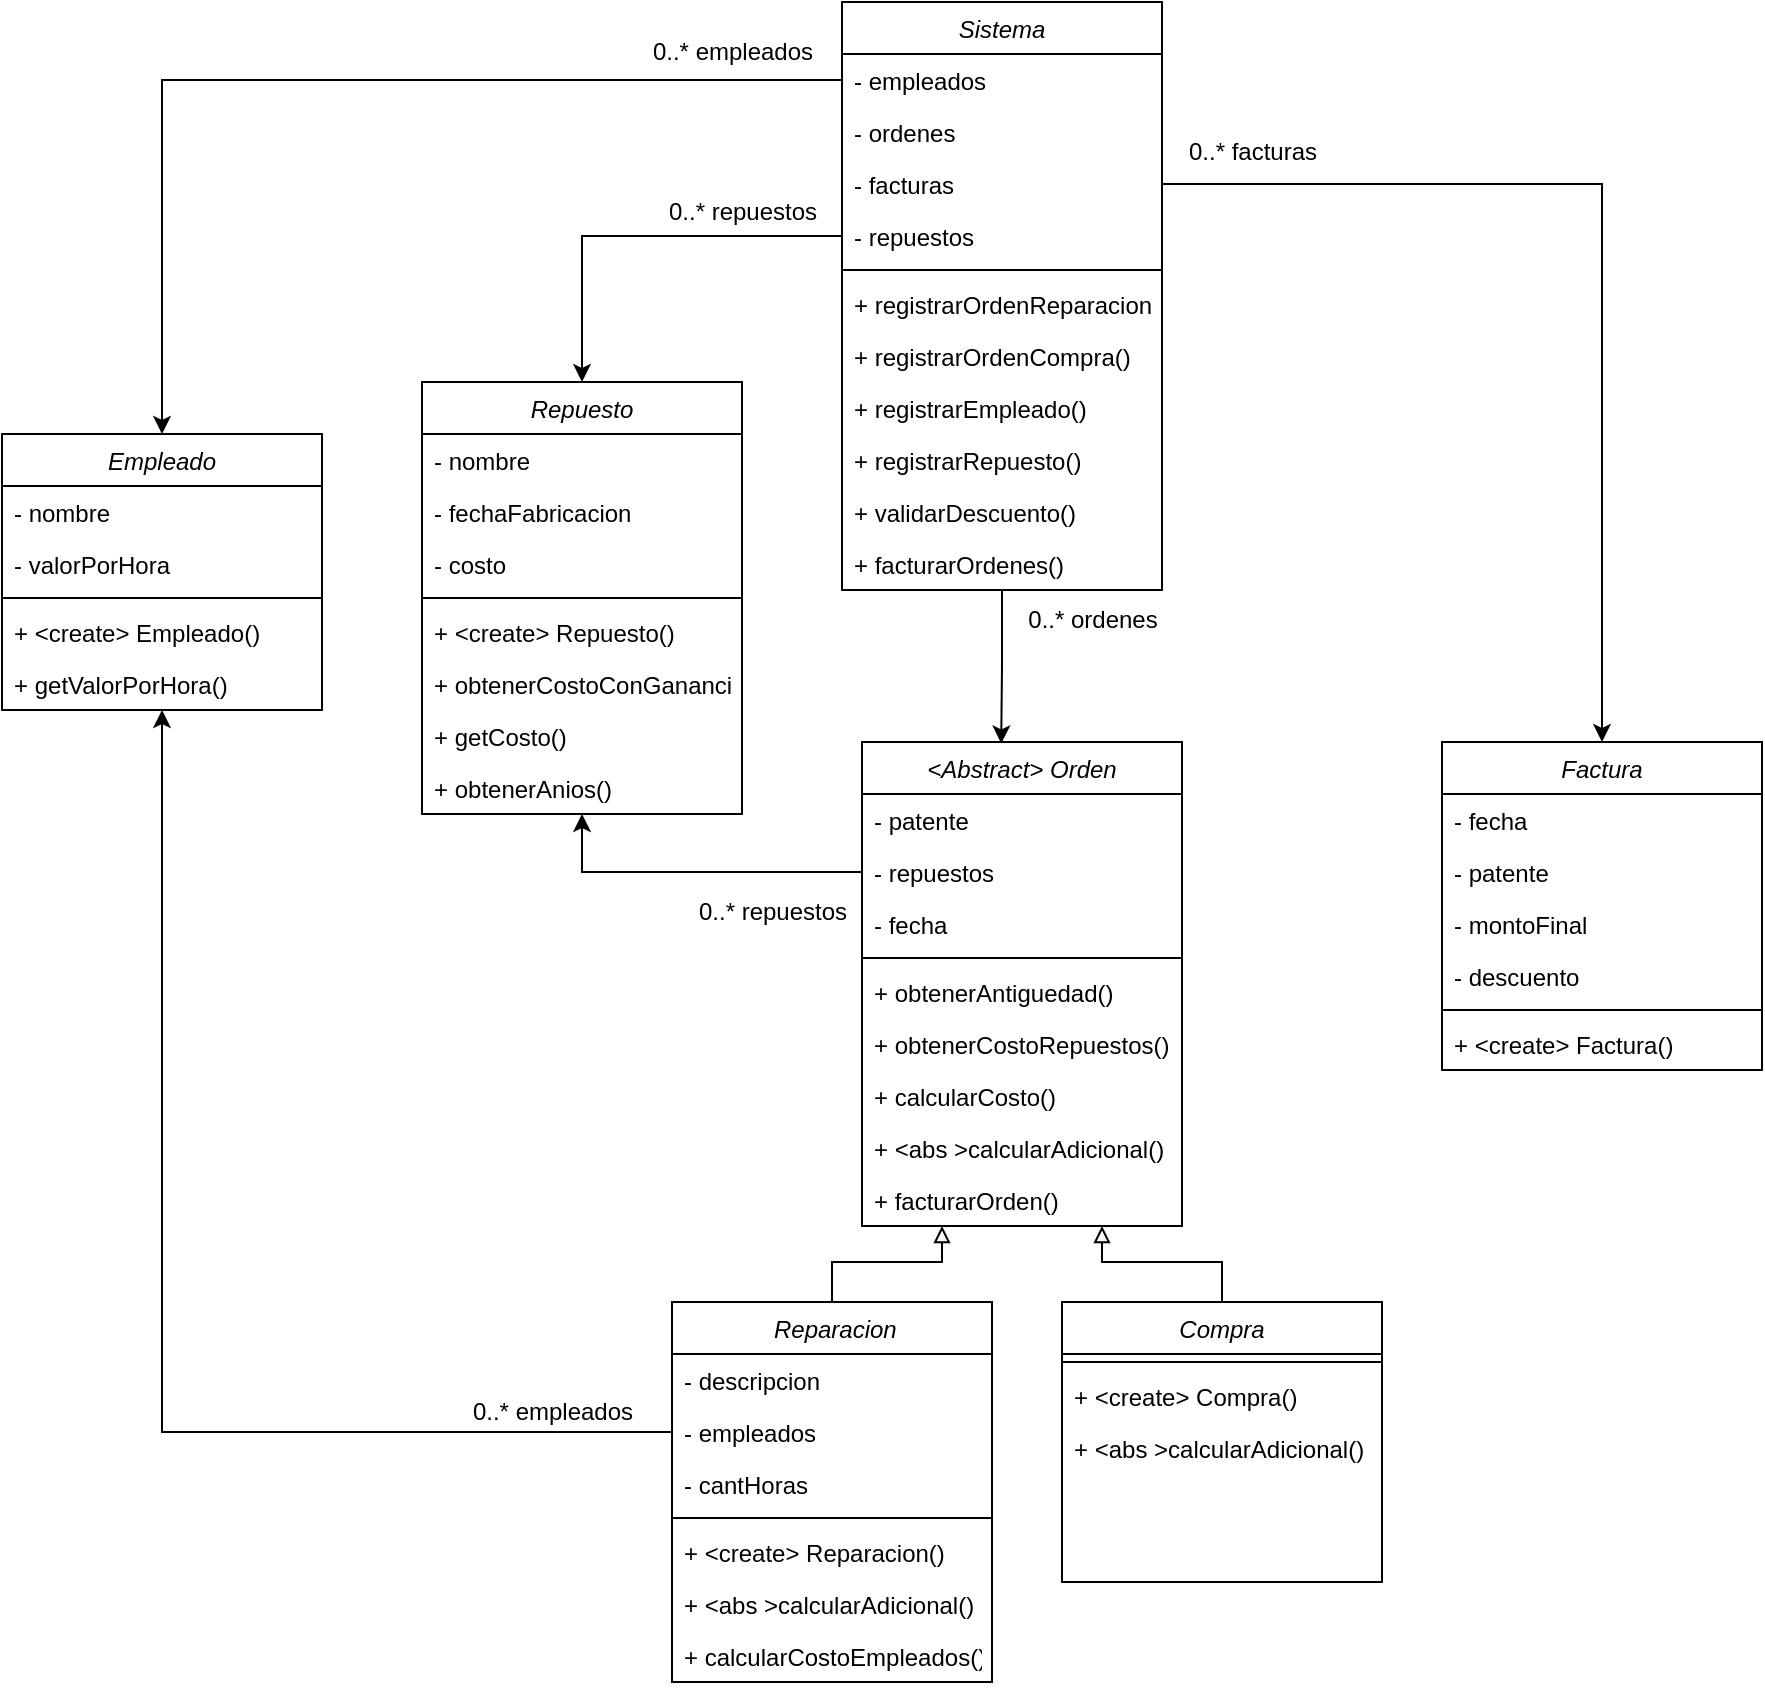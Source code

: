 <mxfile version="24.5.2" type="device">
  <diagram id="C5RBs43oDa-KdzZeNtuy" name="Page-1">
    <mxGraphModel dx="2343" dy="934" grid="1" gridSize="10" guides="1" tooltips="1" connect="1" arrows="1" fold="1" page="1" pageScale="1" pageWidth="827" pageHeight="1169" math="0" shadow="0">
      <root>
        <mxCell id="WIyWlLk6GJQsqaUBKTNV-0" />
        <mxCell id="WIyWlLk6GJQsqaUBKTNV-1" parent="WIyWlLk6GJQsqaUBKTNV-0" />
        <mxCell id="Y6NniOTNNuOF0u4vMQ10-37" value="Sistema" style="swimlane;fontStyle=2;align=center;verticalAlign=top;childLayout=stackLayout;horizontal=1;startSize=26;horizontalStack=0;resizeParent=1;resizeLast=0;collapsible=1;marginBottom=0;rounded=0;shadow=0;strokeWidth=1;" parent="WIyWlLk6GJQsqaUBKTNV-1" vertex="1">
          <mxGeometry x="-430" y="120" width="160" height="294" as="geometry">
            <mxRectangle x="230" y="140" width="160" height="26" as="alternateBounds" />
          </mxGeometry>
        </mxCell>
        <mxCell id="Y6NniOTNNuOF0u4vMQ10-100" value="- empleados" style="text;align=left;verticalAlign=top;spacingLeft=4;spacingRight=4;overflow=hidden;rotatable=0;points=[[0,0.5],[1,0.5]];portConstraint=eastwest;" parent="Y6NniOTNNuOF0u4vMQ10-37" vertex="1">
          <mxGeometry y="26" width="160" height="26" as="geometry" />
        </mxCell>
        <mxCell id="Y6NniOTNNuOF0u4vMQ10-101" value="- ordenes" style="text;align=left;verticalAlign=top;spacingLeft=4;spacingRight=4;overflow=hidden;rotatable=0;points=[[0,0.5],[1,0.5]];portConstraint=eastwest;" parent="Y6NniOTNNuOF0u4vMQ10-37" vertex="1">
          <mxGeometry y="52" width="160" height="26" as="geometry" />
        </mxCell>
        <mxCell id="Y6NniOTNNuOF0u4vMQ10-102" value="- facturas" style="text;align=left;verticalAlign=top;spacingLeft=4;spacingRight=4;overflow=hidden;rotatable=0;points=[[0,0.5],[1,0.5]];portConstraint=eastwest;" parent="Y6NniOTNNuOF0u4vMQ10-37" vertex="1">
          <mxGeometry y="78" width="160" height="26" as="geometry" />
        </mxCell>
        <mxCell id="Y6NniOTNNuOF0u4vMQ10-38" value="- repuestos" style="text;align=left;verticalAlign=top;spacingLeft=4;spacingRight=4;overflow=hidden;rotatable=0;points=[[0,0.5],[1,0.5]];portConstraint=eastwest;" parent="Y6NniOTNNuOF0u4vMQ10-37" vertex="1">
          <mxGeometry y="104" width="160" height="26" as="geometry" />
        </mxCell>
        <mxCell id="Y6NniOTNNuOF0u4vMQ10-43" value="" style="line;html=1;strokeWidth=1;align=left;verticalAlign=middle;spacingTop=-1;spacingLeft=3;spacingRight=3;rotatable=0;labelPosition=right;points=[];portConstraint=eastwest;" parent="Y6NniOTNNuOF0u4vMQ10-37" vertex="1">
          <mxGeometry y="130" width="160" height="8" as="geometry" />
        </mxCell>
        <mxCell id="Y6NniOTNNuOF0u4vMQ10-50" value="+ registrarOrdenReparacion()" style="text;align=left;verticalAlign=top;spacingLeft=4;spacingRight=4;overflow=hidden;rotatable=0;points=[[0,0.5],[1,0.5]];portConstraint=eastwest;" parent="Y6NniOTNNuOF0u4vMQ10-37" vertex="1">
          <mxGeometry y="138" width="160" height="26" as="geometry" />
        </mxCell>
        <mxCell id="Y6NniOTNNuOF0u4vMQ10-53" value="+ registrarOrdenCompra()" style="text;align=left;verticalAlign=top;spacingLeft=4;spacingRight=4;overflow=hidden;rotatable=0;points=[[0,0.5],[1,0.5]];portConstraint=eastwest;" parent="Y6NniOTNNuOF0u4vMQ10-37" vertex="1">
          <mxGeometry y="164" width="160" height="26" as="geometry" />
        </mxCell>
        <mxCell id="Y6NniOTNNuOF0u4vMQ10-52" value="+ registrarEmpleado()" style="text;align=left;verticalAlign=top;spacingLeft=4;spacingRight=4;overflow=hidden;rotatable=0;points=[[0,0.5],[1,0.5]];portConstraint=eastwest;" parent="Y6NniOTNNuOF0u4vMQ10-37" vertex="1">
          <mxGeometry y="190" width="160" height="26" as="geometry" />
        </mxCell>
        <mxCell id="Y6NniOTNNuOF0u4vMQ10-112" value="+ registrarRepuesto()" style="text;align=left;verticalAlign=top;spacingLeft=4;spacingRight=4;overflow=hidden;rotatable=0;points=[[0,0.5],[1,0.5]];portConstraint=eastwest;" parent="Y6NniOTNNuOF0u4vMQ10-37" vertex="1">
          <mxGeometry y="216" width="160" height="26" as="geometry" />
        </mxCell>
        <mxCell id="Y6NniOTNNuOF0u4vMQ10-45" value="+ validarDescuento()" style="text;align=left;verticalAlign=top;spacingLeft=4;spacingRight=4;overflow=hidden;rotatable=0;points=[[0,0.5],[1,0.5]];portConstraint=eastwest;" parent="Y6NniOTNNuOF0u4vMQ10-37" vertex="1">
          <mxGeometry y="242" width="160" height="26" as="geometry" />
        </mxCell>
        <mxCell id="Y6NniOTNNuOF0u4vMQ10-51" value="+ facturarOrdenes()" style="text;align=left;verticalAlign=top;spacingLeft=4;spacingRight=4;overflow=hidden;rotatable=0;points=[[0,0.5],[1,0.5]];portConstraint=eastwest;" parent="Y6NniOTNNuOF0u4vMQ10-37" vertex="1">
          <mxGeometry y="268" width="160" height="26" as="geometry" />
        </mxCell>
        <mxCell id="Y6NniOTNNuOF0u4vMQ10-54" value="Repuesto" style="swimlane;fontStyle=2;align=center;verticalAlign=top;childLayout=stackLayout;horizontal=1;startSize=26;horizontalStack=0;resizeParent=1;resizeLast=0;collapsible=1;marginBottom=0;rounded=0;shadow=0;strokeWidth=1;" parent="WIyWlLk6GJQsqaUBKTNV-1" vertex="1">
          <mxGeometry x="-640" y="310" width="160" height="216" as="geometry">
            <mxRectangle x="230" y="140" width="160" height="26" as="alternateBounds" />
          </mxGeometry>
        </mxCell>
        <mxCell id="Y6NniOTNNuOF0u4vMQ10-55" value="- nombre" style="text;align=left;verticalAlign=top;spacingLeft=4;spacingRight=4;overflow=hidden;rotatable=0;points=[[0,0.5],[1,0.5]];portConstraint=eastwest;" parent="Y6NniOTNNuOF0u4vMQ10-54" vertex="1">
          <mxGeometry y="26" width="160" height="26" as="geometry" />
        </mxCell>
        <mxCell id="Y6NniOTNNuOF0u4vMQ10-64" value="- fechaFabricacion" style="text;align=left;verticalAlign=top;spacingLeft=4;spacingRight=4;overflow=hidden;rotatable=0;points=[[0,0.5],[1,0.5]];portConstraint=eastwest;" parent="Y6NniOTNNuOF0u4vMQ10-54" vertex="1">
          <mxGeometry y="52" width="160" height="26" as="geometry" />
        </mxCell>
        <mxCell id="Y6NniOTNNuOF0u4vMQ10-63" value="- costo" style="text;align=left;verticalAlign=top;spacingLeft=4;spacingRight=4;overflow=hidden;rotatable=0;points=[[0,0.5],[1,0.5]];portConstraint=eastwest;" parent="Y6NniOTNNuOF0u4vMQ10-54" vertex="1">
          <mxGeometry y="78" width="160" height="26" as="geometry" />
        </mxCell>
        <mxCell id="Y6NniOTNNuOF0u4vMQ10-56" value="" style="line;html=1;strokeWidth=1;align=left;verticalAlign=middle;spacingTop=-1;spacingLeft=3;spacingRight=3;rotatable=0;labelPosition=right;points=[];portConstraint=eastwest;" parent="Y6NniOTNNuOF0u4vMQ10-54" vertex="1">
          <mxGeometry y="104" width="160" height="8" as="geometry" />
        </mxCell>
        <mxCell id="VXDrRqRwzLH71X4YglrS-10" value="+ &lt;create&gt; Repuesto()" style="text;align=left;verticalAlign=top;spacingLeft=4;spacingRight=4;overflow=hidden;rotatable=0;points=[[0,0.5],[1,0.5]];portConstraint=eastwest;" vertex="1" parent="Y6NniOTNNuOF0u4vMQ10-54">
          <mxGeometry y="112" width="160" height="26" as="geometry" />
        </mxCell>
        <mxCell id="VXDrRqRwzLH71X4YglrS-12" value="+ obtenerCostoConGanancia()&#xa;" style="text;align=left;verticalAlign=top;spacingLeft=4;spacingRight=4;overflow=hidden;rotatable=0;points=[[0,0.5],[1,0.5]];portConstraint=eastwest;" vertex="1" parent="Y6NniOTNNuOF0u4vMQ10-54">
          <mxGeometry y="138" width="160" height="26" as="geometry" />
        </mxCell>
        <mxCell id="Y6NniOTNNuOF0u4vMQ10-110" value="+ getCosto()" style="text;align=left;verticalAlign=top;spacingLeft=4;spacingRight=4;overflow=hidden;rotatable=0;points=[[0,0.5],[1,0.5]];portConstraint=eastwest;" parent="Y6NniOTNNuOF0u4vMQ10-54" vertex="1">
          <mxGeometry y="164" width="160" height="26" as="geometry" />
        </mxCell>
        <mxCell id="VXDrRqRwzLH71X4YglrS-13" value="+ obtenerAnios()&#xa;" style="text;align=left;verticalAlign=top;spacingLeft=4;spacingRight=4;overflow=hidden;rotatable=0;points=[[0,0.5],[1,0.5]];portConstraint=eastwest;" vertex="1" parent="Y6NniOTNNuOF0u4vMQ10-54">
          <mxGeometry y="190" width="160" height="26" as="geometry" />
        </mxCell>
        <mxCell id="Y6NniOTNNuOF0u4vMQ10-65" value="Empleado" style="swimlane;fontStyle=2;align=center;verticalAlign=top;childLayout=stackLayout;horizontal=1;startSize=26;horizontalStack=0;resizeParent=1;resizeLast=0;collapsible=1;marginBottom=0;rounded=0;shadow=0;strokeWidth=1;" parent="WIyWlLk6GJQsqaUBKTNV-1" vertex="1">
          <mxGeometry x="-850" y="336" width="160" height="138" as="geometry">
            <mxRectangle x="230" y="140" width="160" height="26" as="alternateBounds" />
          </mxGeometry>
        </mxCell>
        <mxCell id="Y6NniOTNNuOF0u4vMQ10-66" value="- nombre" style="text;align=left;verticalAlign=top;spacingLeft=4;spacingRight=4;overflow=hidden;rotatable=0;points=[[0,0.5],[1,0.5]];portConstraint=eastwest;" parent="Y6NniOTNNuOF0u4vMQ10-65" vertex="1">
          <mxGeometry y="26" width="160" height="26" as="geometry" />
        </mxCell>
        <mxCell id="Y6NniOTNNuOF0u4vMQ10-67" value="- valorPorHora" style="text;align=left;verticalAlign=top;spacingLeft=4;spacingRight=4;overflow=hidden;rotatable=0;points=[[0,0.5],[1,0.5]];portConstraint=eastwest;" parent="Y6NniOTNNuOF0u4vMQ10-65" vertex="1">
          <mxGeometry y="52" width="160" height="26" as="geometry" />
        </mxCell>
        <mxCell id="Y6NniOTNNuOF0u4vMQ10-69" value="" style="line;html=1;strokeWidth=1;align=left;verticalAlign=middle;spacingTop=-1;spacingLeft=3;spacingRight=3;rotatable=0;labelPosition=right;points=[];portConstraint=eastwest;" parent="Y6NniOTNNuOF0u4vMQ10-65" vertex="1">
          <mxGeometry y="78" width="160" height="8" as="geometry" />
        </mxCell>
        <mxCell id="VXDrRqRwzLH71X4YglrS-11" value="+ &lt;create&gt; Empleado()" style="text;align=left;verticalAlign=top;spacingLeft=4;spacingRight=4;overflow=hidden;rotatable=0;points=[[0,0.5],[1,0.5]];portConstraint=eastwest;" vertex="1" parent="Y6NniOTNNuOF0u4vMQ10-65">
          <mxGeometry y="86" width="160" height="26" as="geometry" />
        </mxCell>
        <mxCell id="Y6NniOTNNuOF0u4vMQ10-111" value="+ getValorPorHora()" style="text;align=left;verticalAlign=top;spacingLeft=4;spacingRight=4;overflow=hidden;rotatable=0;points=[[0,0.5],[1,0.5]];portConstraint=eastwest;" parent="Y6NniOTNNuOF0u4vMQ10-65" vertex="1">
          <mxGeometry y="112" width="160" height="26" as="geometry" />
        </mxCell>
        <mxCell id="Y6NniOTNNuOF0u4vMQ10-93" style="edgeStyle=orthogonalEdgeStyle;rounded=0;orthogonalLoop=1;jettySize=auto;html=1;exitX=0.5;exitY=0;exitDx=0;exitDy=0;entryX=0.75;entryY=1;entryDx=0;entryDy=0;endArrow=block;endFill=0;" parent="WIyWlLk6GJQsqaUBKTNV-1" source="Y6NniOTNNuOF0u4vMQ10-70" target="Y6NniOTNNuOF0u4vMQ10-86" edge="1">
          <mxGeometry relative="1" as="geometry" />
        </mxCell>
        <mxCell id="Y6NniOTNNuOF0u4vMQ10-70" value="Compra" style="swimlane;fontStyle=2;align=center;verticalAlign=top;childLayout=stackLayout;horizontal=1;startSize=26;horizontalStack=0;resizeParent=1;resizeLast=0;collapsible=1;marginBottom=0;rounded=0;shadow=0;strokeWidth=1;" parent="WIyWlLk6GJQsqaUBKTNV-1" vertex="1">
          <mxGeometry x="-320" y="770" width="160" height="140" as="geometry">
            <mxRectangle x="230" y="140" width="160" height="26" as="alternateBounds" />
          </mxGeometry>
        </mxCell>
        <mxCell id="Y6NniOTNNuOF0u4vMQ10-74" value="" style="line;html=1;strokeWidth=1;align=left;verticalAlign=middle;spacingTop=-1;spacingLeft=3;spacingRight=3;rotatable=0;labelPosition=right;points=[];portConstraint=eastwest;" parent="Y6NniOTNNuOF0u4vMQ10-70" vertex="1">
          <mxGeometry y="26" width="160" height="8" as="geometry" />
        </mxCell>
        <mxCell id="VXDrRqRwzLH71X4YglrS-8" value="+ &lt;create&gt; Compra()" style="text;align=left;verticalAlign=top;spacingLeft=4;spacingRight=4;overflow=hidden;rotatable=0;points=[[0,0.5],[1,0.5]];portConstraint=eastwest;" vertex="1" parent="Y6NniOTNNuOF0u4vMQ10-70">
          <mxGeometry y="34" width="160" height="26" as="geometry" />
        </mxCell>
        <mxCell id="VXDrRqRwzLH71X4YglrS-5" value="+ &lt;abs &gt;calcularAdicional()&#xa;" style="text;align=left;verticalAlign=top;spacingLeft=4;spacingRight=4;overflow=hidden;rotatable=0;points=[[0,0.5],[1,0.5]];portConstraint=eastwest;" vertex="1" parent="Y6NniOTNNuOF0u4vMQ10-70">
          <mxGeometry y="60" width="160" height="26" as="geometry" />
        </mxCell>
        <mxCell id="Y6NniOTNNuOF0u4vMQ10-92" style="edgeStyle=orthogonalEdgeStyle;rounded=0;orthogonalLoop=1;jettySize=auto;html=1;exitX=0.5;exitY=0;exitDx=0;exitDy=0;entryX=0.25;entryY=1;entryDx=0;entryDy=0;endArrow=block;endFill=0;" parent="WIyWlLk6GJQsqaUBKTNV-1" source="Y6NniOTNNuOF0u4vMQ10-82" target="Y6NniOTNNuOF0u4vMQ10-86" edge="1">
          <mxGeometry relative="1" as="geometry" />
        </mxCell>
        <mxCell id="Y6NniOTNNuOF0u4vMQ10-82" value=" Reparacion" style="swimlane;fontStyle=2;align=center;verticalAlign=top;childLayout=stackLayout;horizontal=1;startSize=26;horizontalStack=0;resizeParent=1;resizeLast=0;collapsible=1;marginBottom=0;rounded=0;shadow=0;strokeWidth=1;" parent="WIyWlLk6GJQsqaUBKTNV-1" vertex="1">
          <mxGeometry x="-515" y="770" width="160" height="190" as="geometry">
            <mxRectangle x="230" y="140" width="160" height="26" as="alternateBounds" />
          </mxGeometry>
        </mxCell>
        <mxCell id="Y6NniOTNNuOF0u4vMQ10-83" value="- descripcion" style="text;align=left;verticalAlign=top;spacingLeft=4;spacingRight=4;overflow=hidden;rotatable=0;points=[[0,0.5],[1,0.5]];portConstraint=eastwest;" parent="Y6NniOTNNuOF0u4vMQ10-82" vertex="1">
          <mxGeometry y="26" width="160" height="26" as="geometry" />
        </mxCell>
        <mxCell id="Y6NniOTNNuOF0u4vMQ10-91" value="- empleados" style="text;align=left;verticalAlign=top;spacingLeft=4;spacingRight=4;overflow=hidden;rotatable=0;points=[[0,0.5],[1,0.5]];portConstraint=eastwest;" parent="Y6NniOTNNuOF0u4vMQ10-82" vertex="1">
          <mxGeometry y="52" width="160" height="26" as="geometry" />
        </mxCell>
        <mxCell id="Y6NniOTNNuOF0u4vMQ10-84" value="- cantHoras" style="text;align=left;verticalAlign=top;spacingLeft=4;spacingRight=4;overflow=hidden;rotatable=0;points=[[0,0.5],[1,0.5]];portConstraint=eastwest;" parent="Y6NniOTNNuOF0u4vMQ10-82" vertex="1">
          <mxGeometry y="78" width="160" height="26" as="geometry" />
        </mxCell>
        <mxCell id="Y6NniOTNNuOF0u4vMQ10-85" value="" style="line;html=1;strokeWidth=1;align=left;verticalAlign=middle;spacingTop=-1;spacingLeft=3;spacingRight=3;rotatable=0;labelPosition=right;points=[];portConstraint=eastwest;" parent="Y6NniOTNNuOF0u4vMQ10-82" vertex="1">
          <mxGeometry y="104" width="160" height="8" as="geometry" />
        </mxCell>
        <mxCell id="VXDrRqRwzLH71X4YglrS-9" value="+ &lt;create&gt; Reparacion()" style="text;align=left;verticalAlign=top;spacingLeft=4;spacingRight=4;overflow=hidden;rotatable=0;points=[[0,0.5],[1,0.5]];portConstraint=eastwest;" vertex="1" parent="Y6NniOTNNuOF0u4vMQ10-82">
          <mxGeometry y="112" width="160" height="26" as="geometry" />
        </mxCell>
        <mxCell id="VXDrRqRwzLH71X4YglrS-6" value="+ &lt;abs &gt;calcularAdicional()&#xa;" style="text;align=left;verticalAlign=top;spacingLeft=4;spacingRight=4;overflow=hidden;rotatable=0;points=[[0,0.5],[1,0.5]];portConstraint=eastwest;" vertex="1" parent="Y6NniOTNNuOF0u4vMQ10-82">
          <mxGeometry y="138" width="160" height="26" as="geometry" />
        </mxCell>
        <mxCell id="VXDrRqRwzLH71X4YglrS-4" value="+ calcularCostoEmpleados()&#xa;&#xa;" style="text;align=left;verticalAlign=top;spacingLeft=4;spacingRight=4;overflow=hidden;rotatable=0;points=[[0,0.5],[1,0.5]];portConstraint=eastwest;" vertex="1" parent="Y6NniOTNNuOF0u4vMQ10-82">
          <mxGeometry y="164" width="160" height="26" as="geometry" />
        </mxCell>
        <mxCell id="Y6NniOTNNuOF0u4vMQ10-86" value="&lt;Abstract&gt; Orden" style="swimlane;fontStyle=2;align=center;verticalAlign=top;childLayout=stackLayout;horizontal=1;startSize=26;horizontalStack=0;resizeParent=1;resizeLast=0;collapsible=1;marginBottom=0;rounded=0;shadow=0;strokeWidth=1;" parent="WIyWlLk6GJQsqaUBKTNV-1" vertex="1">
          <mxGeometry x="-420" y="490" width="160" height="242" as="geometry">
            <mxRectangle x="230" y="140" width="160" height="26" as="alternateBounds" />
          </mxGeometry>
        </mxCell>
        <mxCell id="Y6NniOTNNuOF0u4vMQ10-87" value="- patente" style="text;align=left;verticalAlign=top;spacingLeft=4;spacingRight=4;overflow=hidden;rotatable=0;points=[[0,0.5],[1,0.5]];portConstraint=eastwest;" parent="Y6NniOTNNuOF0u4vMQ10-86" vertex="1">
          <mxGeometry y="26" width="160" height="26" as="geometry" />
        </mxCell>
        <mxCell id="Y6NniOTNNuOF0u4vMQ10-72" value="- repuestos" style="text;align=left;verticalAlign=top;spacingLeft=4;spacingRight=4;overflow=hidden;rotatable=0;points=[[0,0.5],[1,0.5]];portConstraint=eastwest;" parent="Y6NniOTNNuOF0u4vMQ10-86" vertex="1">
          <mxGeometry y="52" width="160" height="26" as="geometry" />
        </mxCell>
        <mxCell id="Y6NniOTNNuOF0u4vMQ10-73" value="- fecha" style="text;align=left;verticalAlign=top;spacingLeft=4;spacingRight=4;overflow=hidden;rotatable=0;points=[[0,0.5],[1,0.5]];portConstraint=eastwest;" parent="Y6NniOTNNuOF0u4vMQ10-86" vertex="1">
          <mxGeometry y="78" width="160" height="26" as="geometry" />
        </mxCell>
        <mxCell id="Y6NniOTNNuOF0u4vMQ10-89" value="" style="line;html=1;strokeWidth=1;align=left;verticalAlign=middle;spacingTop=-1;spacingLeft=3;spacingRight=3;rotatable=0;labelPosition=right;points=[];portConstraint=eastwest;" parent="Y6NniOTNNuOF0u4vMQ10-86" vertex="1">
          <mxGeometry y="104" width="160" height="8" as="geometry" />
        </mxCell>
        <mxCell id="VXDrRqRwzLH71X4YglrS-0" value="+ obtenerAntiguedad()&#xa;" style="text;align=left;verticalAlign=top;spacingLeft=4;spacingRight=4;overflow=hidden;rotatable=0;points=[[0,0.5],[1,0.5]];portConstraint=eastwest;" vertex="1" parent="Y6NniOTNNuOF0u4vMQ10-86">
          <mxGeometry y="112" width="160" height="26" as="geometry" />
        </mxCell>
        <mxCell id="VXDrRqRwzLH71X4YglrS-2" value="+ obtenerCostoRepuestos()&#xa;" style="text;align=left;verticalAlign=top;spacingLeft=4;spacingRight=4;overflow=hidden;rotatable=0;points=[[0,0.5],[1,0.5]];portConstraint=eastwest;" vertex="1" parent="Y6NniOTNNuOF0u4vMQ10-86">
          <mxGeometry y="138" width="160" height="26" as="geometry" />
        </mxCell>
        <mxCell id="VXDrRqRwzLH71X4YglrS-1" value="+ calcularCosto()&#xa;" style="text;align=left;verticalAlign=top;spacingLeft=4;spacingRight=4;overflow=hidden;rotatable=0;points=[[0,0.5],[1,0.5]];portConstraint=eastwest;" vertex="1" parent="Y6NniOTNNuOF0u4vMQ10-86">
          <mxGeometry y="164" width="160" height="26" as="geometry" />
        </mxCell>
        <mxCell id="VXDrRqRwzLH71X4YglrS-3" value="+ &lt;abs &gt;calcularAdicional()&#xa;" style="text;align=left;verticalAlign=top;spacingLeft=4;spacingRight=4;overflow=hidden;rotatable=0;points=[[0,0.5],[1,0.5]];portConstraint=eastwest;" vertex="1" parent="Y6NniOTNNuOF0u4vMQ10-86">
          <mxGeometry y="190" width="160" height="26" as="geometry" />
        </mxCell>
        <mxCell id="Y6NniOTNNuOF0u4vMQ10-109" value="+ facturarOrden()" style="text;align=left;verticalAlign=top;spacingLeft=4;spacingRight=4;overflow=hidden;rotatable=0;points=[[0,0.5],[1,0.5]];portConstraint=eastwest;" parent="Y6NniOTNNuOF0u4vMQ10-86" vertex="1">
          <mxGeometry y="216" width="160" height="26" as="geometry" />
        </mxCell>
        <mxCell id="Y6NniOTNNuOF0u4vMQ10-94" value="Factura" style="swimlane;fontStyle=2;align=center;verticalAlign=top;childLayout=stackLayout;horizontal=1;startSize=26;horizontalStack=0;resizeParent=1;resizeLast=0;collapsible=1;marginBottom=0;rounded=0;shadow=0;strokeWidth=1;" parent="WIyWlLk6GJQsqaUBKTNV-1" vertex="1">
          <mxGeometry x="-130" y="490" width="160" height="164" as="geometry">
            <mxRectangle x="230" y="140" width="160" height="26" as="alternateBounds" />
          </mxGeometry>
        </mxCell>
        <mxCell id="Y6NniOTNNuOF0u4vMQ10-95" value="- fecha" style="text;align=left;verticalAlign=top;spacingLeft=4;spacingRight=4;overflow=hidden;rotatable=0;points=[[0,0.5],[1,0.5]];portConstraint=eastwest;" parent="Y6NniOTNNuOF0u4vMQ10-94" vertex="1">
          <mxGeometry y="26" width="160" height="26" as="geometry" />
        </mxCell>
        <mxCell id="Y6NniOTNNuOF0u4vMQ10-96" value="- patente" style="text;align=left;verticalAlign=top;spacingLeft=4;spacingRight=4;overflow=hidden;rotatable=0;points=[[0,0.5],[1,0.5]];portConstraint=eastwest;" parent="Y6NniOTNNuOF0u4vMQ10-94" vertex="1">
          <mxGeometry y="52" width="160" height="26" as="geometry" />
        </mxCell>
        <mxCell id="Y6NniOTNNuOF0u4vMQ10-99" value="- montoFinal" style="text;align=left;verticalAlign=top;spacingLeft=4;spacingRight=4;overflow=hidden;rotatable=0;points=[[0,0.5],[1,0.5]];portConstraint=eastwest;" parent="Y6NniOTNNuOF0u4vMQ10-94" vertex="1">
          <mxGeometry y="78" width="160" height="26" as="geometry" />
        </mxCell>
        <mxCell id="Y6NniOTNNuOF0u4vMQ10-98" value="- descuento" style="text;align=left;verticalAlign=top;spacingLeft=4;spacingRight=4;overflow=hidden;rotatable=0;points=[[0,0.5],[1,0.5]];portConstraint=eastwest;" parent="Y6NniOTNNuOF0u4vMQ10-94" vertex="1">
          <mxGeometry y="104" width="160" height="26" as="geometry" />
        </mxCell>
        <mxCell id="Y6NniOTNNuOF0u4vMQ10-97" value="" style="line;html=1;strokeWidth=1;align=left;verticalAlign=middle;spacingTop=-1;spacingLeft=3;spacingRight=3;rotatable=0;labelPosition=right;points=[];portConstraint=eastwest;" parent="Y6NniOTNNuOF0u4vMQ10-94" vertex="1">
          <mxGeometry y="130" width="160" height="8" as="geometry" />
        </mxCell>
        <mxCell id="VXDrRqRwzLH71X4YglrS-7" value="+ &lt;create&gt; Factura()" style="text;align=left;verticalAlign=top;spacingLeft=4;spacingRight=4;overflow=hidden;rotatable=0;points=[[0,0.5],[1,0.5]];portConstraint=eastwest;" vertex="1" parent="Y6NniOTNNuOF0u4vMQ10-94">
          <mxGeometry y="138" width="160" height="26" as="geometry" />
        </mxCell>
        <mxCell id="Y6NniOTNNuOF0u4vMQ10-103" style="edgeStyle=orthogonalEdgeStyle;rounded=0;orthogonalLoop=1;jettySize=auto;html=1;entryX=0.5;entryY=0;entryDx=0;entryDy=0;" parent="WIyWlLk6GJQsqaUBKTNV-1" source="Y6NniOTNNuOF0u4vMQ10-38" target="Y6NniOTNNuOF0u4vMQ10-54" edge="1">
          <mxGeometry relative="1" as="geometry" />
        </mxCell>
        <mxCell id="Y6NniOTNNuOF0u4vMQ10-104" style="edgeStyle=orthogonalEdgeStyle;rounded=0;orthogonalLoop=1;jettySize=auto;html=1;exitX=0;exitY=0.5;exitDx=0;exitDy=0;entryX=0.5;entryY=0;entryDx=0;entryDy=0;" parent="WIyWlLk6GJQsqaUBKTNV-1" source="Y6NniOTNNuOF0u4vMQ10-100" target="Y6NniOTNNuOF0u4vMQ10-65" edge="1">
          <mxGeometry relative="1" as="geometry" />
        </mxCell>
        <mxCell id="Y6NniOTNNuOF0u4vMQ10-106" style="edgeStyle=orthogonalEdgeStyle;rounded=0;orthogonalLoop=1;jettySize=auto;html=1;" parent="WIyWlLk6GJQsqaUBKTNV-1" source="Y6NniOTNNuOF0u4vMQ10-102" target="Y6NniOTNNuOF0u4vMQ10-94" edge="1">
          <mxGeometry relative="1" as="geometry" />
        </mxCell>
        <mxCell id="Y6NniOTNNuOF0u4vMQ10-107" style="edgeStyle=orthogonalEdgeStyle;rounded=0;orthogonalLoop=1;jettySize=auto;html=1;entryX=0.5;entryY=1;entryDx=0;entryDy=0;" parent="WIyWlLk6GJQsqaUBKTNV-1" source="Y6NniOTNNuOF0u4vMQ10-72" target="Y6NniOTNNuOF0u4vMQ10-54" edge="1">
          <mxGeometry relative="1" as="geometry" />
        </mxCell>
        <mxCell id="Y6NniOTNNuOF0u4vMQ10-108" style="edgeStyle=orthogonalEdgeStyle;rounded=0;orthogonalLoop=1;jettySize=auto;html=1;entryX=0.5;entryY=1;entryDx=0;entryDy=0;" parent="WIyWlLk6GJQsqaUBKTNV-1" source="Y6NniOTNNuOF0u4vMQ10-91" target="Y6NniOTNNuOF0u4vMQ10-65" edge="1">
          <mxGeometry relative="1" as="geometry" />
        </mxCell>
        <mxCell id="VXDrRqRwzLH71X4YglrS-14" style="edgeStyle=orthogonalEdgeStyle;rounded=0;orthogonalLoop=1;jettySize=auto;html=1;entryX=0.435;entryY=0.003;entryDx=0;entryDy=0;entryPerimeter=0;" edge="1" parent="WIyWlLk6GJQsqaUBKTNV-1" source="Y6NniOTNNuOF0u4vMQ10-37" target="Y6NniOTNNuOF0u4vMQ10-86">
          <mxGeometry relative="1" as="geometry" />
        </mxCell>
        <mxCell id="VXDrRqRwzLH71X4YglrS-15" value="0..* ordenes" style="text;html=1;align=center;verticalAlign=middle;resizable=0;points=[];autosize=1;strokeColor=none;fillColor=none;" vertex="1" parent="WIyWlLk6GJQsqaUBKTNV-1">
          <mxGeometry x="-350" y="414" width="90" height="30" as="geometry" />
        </mxCell>
        <mxCell id="VXDrRqRwzLH71X4YglrS-16" value="0..* facturas" style="text;html=1;align=center;verticalAlign=middle;resizable=0;points=[];autosize=1;strokeColor=none;fillColor=none;" vertex="1" parent="WIyWlLk6GJQsqaUBKTNV-1">
          <mxGeometry x="-270" y="180" width="90" height="30" as="geometry" />
        </mxCell>
        <mxCell id="VXDrRqRwzLH71X4YglrS-17" value="0..* empleados" style="text;html=1;align=center;verticalAlign=middle;resizable=0;points=[];autosize=1;strokeColor=none;fillColor=none;" vertex="1" parent="WIyWlLk6GJQsqaUBKTNV-1">
          <mxGeometry x="-535" y="130" width="100" height="30" as="geometry" />
        </mxCell>
        <mxCell id="VXDrRqRwzLH71X4YglrS-18" value="0..* repuestos" style="text;html=1;align=center;verticalAlign=middle;resizable=0;points=[];autosize=1;strokeColor=none;fillColor=none;" vertex="1" parent="WIyWlLk6GJQsqaUBKTNV-1">
          <mxGeometry x="-530" y="210" width="100" height="30" as="geometry" />
        </mxCell>
        <mxCell id="VXDrRqRwzLH71X4YglrS-19" value="0..* repuestos" style="text;html=1;align=center;verticalAlign=middle;resizable=0;points=[];autosize=1;strokeColor=none;fillColor=none;" vertex="1" parent="WIyWlLk6GJQsqaUBKTNV-1">
          <mxGeometry x="-515" y="560" width="100" height="30" as="geometry" />
        </mxCell>
        <mxCell id="VXDrRqRwzLH71X4YglrS-20" value="0..* empleados" style="text;html=1;align=center;verticalAlign=middle;resizable=0;points=[];autosize=1;strokeColor=none;fillColor=none;" vertex="1" parent="WIyWlLk6GJQsqaUBKTNV-1">
          <mxGeometry x="-625" y="810" width="100" height="30" as="geometry" />
        </mxCell>
      </root>
    </mxGraphModel>
  </diagram>
</mxfile>

